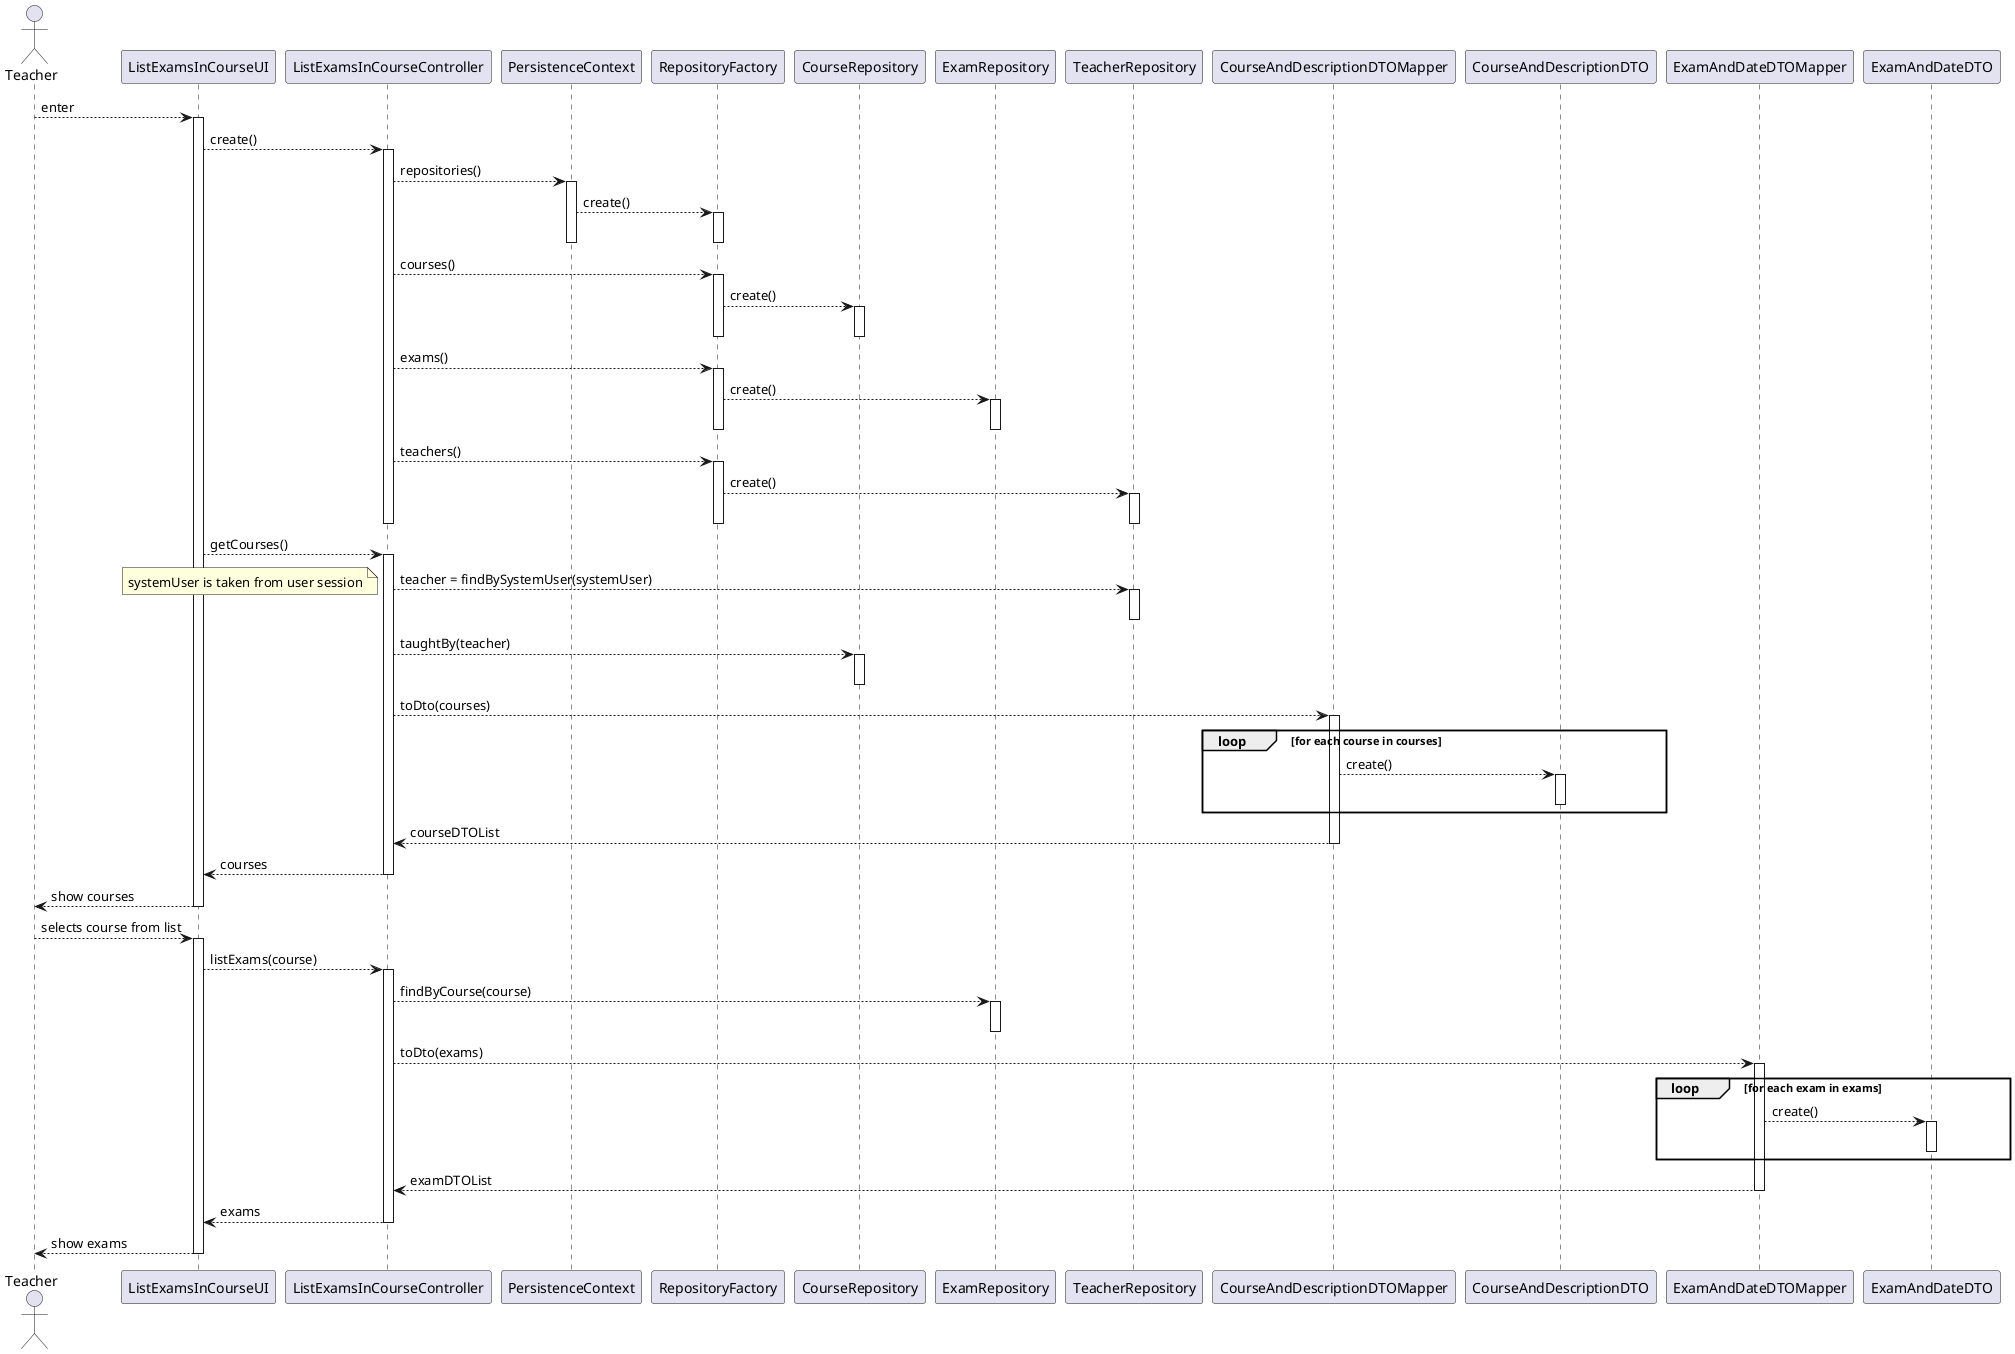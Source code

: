 @startuml

actor Teacher as user
participant ListExamsInCourseUI as ui
participant ListExamsInCourseController as ctrl

participant PersistenceContext as ctx
participant RepositoryFactory as rep_fac
participant CourseRepository as course_repo
participant ExamRepository as exam_repo
participant TeacherRepository as teacher_repo

participant CourseAndDescriptionDTOMapper as course_mapper
participant CourseAndDescriptionDTO as course_dto

participant ExamAndDateDTOMapper as exam_mapper
participant ExamAndDateDTO as exam_dto

user --> ui: enter
activate ui
ui --> ctrl: create()
    activate ctrl
        ctrl --> ctx: repositories()
        activate ctx
            ctx --> rep_fac: create()
            activate rep_fac
            deactivate rep_fac
        deactivate ctx

        ctrl --> rep_fac: courses()
        activate rep_fac
            rep_fac --> course_repo: create()
            activate course_repo
            deactivate course_repo
        deactivate rep_fac

        ctrl --> rep_fac : exams()
        activate rep_fac
            rep_fac --> exam_repo: create()
            activate exam_repo
            deactivate exam_repo
        deactivate rep_fac

        ctrl --> rep_fac: teachers()
        activate rep_fac
            rep_fac --> teacher_repo: create()
            activate teacher_repo
            deactivate teacher_repo
        deactivate rep_fac
    deactivate ctrl

    ui --> ctrl: getCourses()
    activate ctrl
        ctrl --> teacher_repo: teacher = findBySystemUser(systemUser)
        activate teacher_repo
        note bottom: systemUser is taken from user session
        deactivate teacher_repo

        ctrl --> course_repo: taughtBy(teacher)

        activate course_repo
        deactivate course_repo

        ctrl --> course_mapper: toDto(courses)
        activate course_mapper
            loop for each course in courses
                course_mapper --> course_dto: create()
                activate course_dto
                deactivate course_dto
            end loop
            course_mapper --> ctrl: courseDTOList
        deactivate course_mapper
        ctrl --> ui: courses

    deactivate ctrl
    ui --> user: show courses
deactivate ui

user --> ui: selects course from list
activate ui
    ui --> ctrl: listExams(course)
    activate ctrl
        ctrl --> exam_repo: findByCourse(course)
        activate exam_repo
        deactivate exam_repo

        ctrl --> exam_mapper: toDto(exams)
        activate exam_mapper
            loop for each exam in exams
                exam_mapper --> exam_dto: create()
                activate exam_dto
                deactivate exam_dto
            end loop
            exam_mapper --> ctrl: examDTOList
        deactivate exam_mapper
        ctrl --> ui: exams
    deactivate ctrl
    ui --> user: show exams
deactivate ui

@enduml

